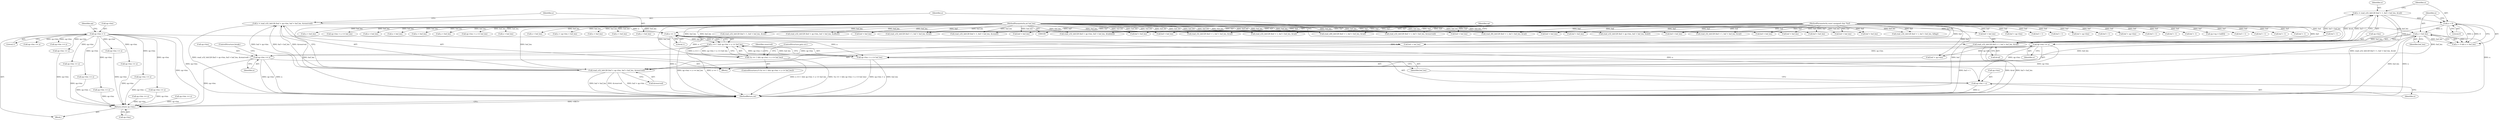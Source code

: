digraph "0_radare2_52b1526443c1f433087928291d1c3d37a5600515@API" {
"1000657" [label="(Call,n = read_u32_leb128 (buf + op->len, buf + buf_len, &reserved))"];
"1000659" [label="(Call,read_u32_leb128 (buf + op->len, buf + buf_len, &reserved))"];
"1000102" [label="(MethodParameterIn,const unsigned char *buf)"];
"1000652" [label="(Call,op->len += n)"];
"1000645" [label="(Call,n > 0)"];
"1000631" [label="(Call,n = read_u32_leb128 (buf + 1, buf + buf_len, &val))"];
"1000633" [label="(Call,read_u32_leb128 (buf + 1, buf + buf_len, &val))"];
"1000103" [label="(MethodParameterIn,int buf_len)"];
"1000648" [label="(Call,n < buf_len)"];
"1000105" [label="(Call,op->len = 1)"];
"1000673" [label="(Call,n == 1)"];
"1000672" [label="(Call,n == 1 && op->len + n <= buf_len)"];
"1000671" [label="(Call,!(n == 1 && op->len + n <= buf_len))"];
"1000676" [label="(Call,op->len + n <= buf_len)"];
"1000677" [label="(Call,op->len + n)"];
"1000698" [label="(Call,op->len += n)"];
"1001053" [label="(Return,return op->len;)"];
"1000830" [label="(Call,op->len + n <= buf_len)"];
"1000530" [label="(Call,buf + op->len)"];
"1000660" [label="(Call,buf + op->len)"];
"1000718" [label="(Call,buf + 1)"];
"1000913" [label="(Call,buf + 1)"];
"1000454" [label="(Call,buf + buf_len)"];
"1000631" [label="(Call,n = read_u32_leb128 (buf + 1, buf + buf_len, &val))"];
"1000670" [label="(ControlStructure,if (!(n == 1 && op->len + n <= buf_len)))"];
"1000965" [label="(Call,op->len += n)"];
"1000897" [label="(Call,op->len += n)"];
"1000646" [label="(Identifier,n)"];
"1001035" [label="(Call,n < buf_len)"];
"1000105" [label="(Call,op->len = 1)"];
"1000402" [label="(Call,buf + buf_len)"];
"1000984" [label="(Call,buf + buf_len)"];
"1000427" [label="(Call,op->len += n)"];
"1000514" [label="(Call,op->len + n <= buf_len)"];
"1000678" [label="(Call,op->len)"];
"1000814" [label="(Call,buf + op->len)"];
"1000645" [label="(Call,n > 0)"];
"1000916" [label="(Call,buf + buf_len)"];
"1000659" [label="(Call,read_u32_leb128 (buf + op->len, buf + buf_len, &reserved))"];
"1000931" [label="(Call,op->len += n)"];
"1000677" [label="(Call,op->len + n)"];
"1000674" [label="(Identifier,n)"];
"1000656" [label="(Identifier,n)"];
"1000652" [label="(Call,op->len += n)"];
"1000787" [label="(Call,read_u32_leb128 (buf + 1, buf + buf_len, &flag))"];
"1000112" [label="(Identifier,op)"];
"1001045" [label="(Call,op->len += n)"];
"1000657" [label="(Call,n = read_u32_leb128 (buf + op->len, buf + buf_len, &reserved))"];
"1000791" [label="(Call,buf + buf_len)"];
"1000912" [label="(Call,read_i32_leb128 (buf + 1, buf + buf_len, &val))"];
"1000732" [label="(Call,n < buf_len)"];
"1000306" [label="(Call,n < buf_len)"];
"1000788" [label="(Call,buf + 1)"];
"1000633" [label="(Call,read_u32_leb128 (buf + 1, buf + buf_len, &val))"];
"1000529" [label="(Call,read_u32_leb128 (buf + op->len, buf + buf_len, &def))"];
"1000500" [label="(Call,buf + op->len)"];
"1000675" [label="(Literal,1)"];
"1000291" [label="(Call,read_i32_leb128 (buf + 1, buf + buf_len, &val))"];
"1000658" [label="(Identifier,n)"];
"1000699" [label="(Call,op->len)"];
"1000721" [label="(Call,buf + buf_len)"];
"1000381" [label="(Call,op->len += n)"];
"1000813" [label="(Call,read_u32_leb128 (buf + op->len, buf + buf_len, &offset))"];
"1000681" [label="(Identifier,n)"];
"1000554" [label="(Call,op->len += n)"];
"1000451" [label="(Call,buf + 1)"];
"1000981" [label="(Call,buf + 1)"];
"1000398" [label="(Call,read_u32_leb128 (buf + 1, buf + buf_len, &val))"];
"1000637" [label="(Call,buf + buf_len)"];
"1000947" [label="(Call,buf + 1)"];
"1000450" [label="(Call,read_u32_leb128 (buf + 1, buf + buf_len, &count))"];
"1000110" [label="(Call,op->op = buf[0])"];
"1000499" [label="(Call,read_u32_leb128 (buf + op->len, buf + buf_len, &table[i]))"];
"1000880" [label="(Call,n < buf_len)"];
"1000961" [label="(Call,n < buf_len)"];
"1000995" [label="(Call,n < buf_len)"];
"1000869" [label="(Call,buf + buf_len)"];
"1000703" [label="(ControlStructure,break;)"];
"1000671" [label="(Call,!(n == 1 && op->len + n <= buf_len))"];
"1000109" [label="(Literal,1)"];
"1000717" [label="(Call,read_u32_leb128 (buf + 1, buf + buf_len, &val))"];
"1000673" [label="(Call,n == 1)"];
"1000465" [label="(Call,n < buf_len)"];
"1000649" [label="(Identifier,n)"];
"1000665" [label="(Call,buf + buf_len)"];
"1000682" [label="(Identifier,buf_len)"];
"1000865" [label="(Call,read_u32_leb128 (buf + 1, buf + buf_len, &reserved))"];
"1000698" [label="(Call,op->len += n)"];
"1000946" [label="(Call,read_i64_leb128 (buf + 1, buf + buf_len, &val))"];
"1000295" [label="(Call,buf + buf_len)"];
"1000683" [label="(ControlStructure,goto err;)"];
"1000648" [label="(Call,n < buf_len)"];
"1000702" [label="(Identifier,n)"];
"1000292" [label="(Call,buf + 1)"];
"1000802" [label="(Call,n < buf_len)"];
"1001020" [label="(Call,read_u64_leb128 (buf + 1, buf + buf_len, &val))"];
"1000746" [label="(Call,op->len += n)"];
"1000535" [label="(Call,buf + buf_len)"];
"1001024" [label="(Call,buf + buf_len)"];
"1000650" [label="(Identifier,buf_len)"];
"1000672" [label="(Call,n == 1 && op->len + n <= buf_len)"];
"1000644" [label="(Call,n > 0 && n < buf_len)"];
"1001021" [label="(Call,buf + 1)"];
"1000505" [label="(Call,buf + buf_len)"];
"1000866" [label="(Call,buf + 1)"];
"1000676" [label="(Call,op->len + n <= buf_len)"];
"1000685" [label="(Identifier,reserved)"];
"1001073" [label="(MethodReturn,int)"];
"1000482" [label="(Call,op->len += n)"];
"1000849" [label="(Call,op->len += n)"];
"1000668" [label="(Call,&reserved)"];
"1000634" [label="(Call,buf + 1)"];
"1000546" [label="(Call,n + op->len < buf_len)"];
"1000106" [label="(Call,op->len)"];
"1001005" [label="(Call,op->len += n)"];
"1000103" [label="(MethodParameterIn,int buf_len)"];
"1000980" [label="(Call,read_u32_leb128 (buf + 1, buf + buf_len, &val))"];
"1000399" [label="(Call,buf + 1)"];
"1000653" [label="(Call,op->len)"];
"1000413" [label="(Call,n < buf_len)"];
"1000104" [label="(Block,)"];
"1000102" [label="(MethodParameterIn,const unsigned char *buf)"];
"1000806" [label="(Call,op->len += n)"];
"1000819" [label="(Call,buf + buf_len)"];
"1001053" [label="(Return,return op->len;)"];
"1000632" [label="(Identifier,n)"];
"1000621" [label="(Block,)"];
"1001054" [label="(Call,op->len)"];
"1000647" [label="(Literal,0)"];
"1000927" [label="(Call,n < buf_len)"];
"1000640" [label="(Call,&val)"];
"1000950" [label="(Call,buf + buf_len)"];
"1000679" [label="(Identifier,op)"];
"1000657" -> "1000621"  [label="AST: "];
"1000657" -> "1000659"  [label="CFG: "];
"1000658" -> "1000657"  [label="AST: "];
"1000659" -> "1000657"  [label="AST: "];
"1000674" -> "1000657"  [label="CFG: "];
"1000657" -> "1001073"  [label="DDG: read_u32_leb128 (buf + op->len, buf + buf_len, &reserved)"];
"1000659" -> "1000657"  [label="DDG: buf + op->len"];
"1000659" -> "1000657"  [label="DDG: buf + buf_len"];
"1000659" -> "1000657"  [label="DDG: &reserved"];
"1000657" -> "1000673"  [label="DDG: n"];
"1000659" -> "1000668"  [label="CFG: "];
"1000660" -> "1000659"  [label="AST: "];
"1000665" -> "1000659"  [label="AST: "];
"1000668" -> "1000659"  [label="AST: "];
"1000659" -> "1001073"  [label="DDG: buf + op->len"];
"1000659" -> "1001073"  [label="DDG: &reserved"];
"1000659" -> "1001073"  [label="DDG: buf + buf_len"];
"1000102" -> "1000659"  [label="DDG: buf"];
"1000652" -> "1000659"  [label="DDG: op->len"];
"1000648" -> "1000659"  [label="DDG: buf_len"];
"1000103" -> "1000659"  [label="DDG: buf_len"];
"1000102" -> "1000100"  [label="AST: "];
"1000102" -> "1001073"  [label="DDG: buf"];
"1000102" -> "1000110"  [label="DDG: buf"];
"1000102" -> "1000291"  [label="DDG: buf"];
"1000102" -> "1000292"  [label="DDG: buf"];
"1000102" -> "1000295"  [label="DDG: buf"];
"1000102" -> "1000398"  [label="DDG: buf"];
"1000102" -> "1000399"  [label="DDG: buf"];
"1000102" -> "1000402"  [label="DDG: buf"];
"1000102" -> "1000450"  [label="DDG: buf"];
"1000102" -> "1000451"  [label="DDG: buf"];
"1000102" -> "1000454"  [label="DDG: buf"];
"1000102" -> "1000499"  [label="DDG: buf"];
"1000102" -> "1000500"  [label="DDG: buf"];
"1000102" -> "1000505"  [label="DDG: buf"];
"1000102" -> "1000529"  [label="DDG: buf"];
"1000102" -> "1000530"  [label="DDG: buf"];
"1000102" -> "1000535"  [label="DDG: buf"];
"1000102" -> "1000633"  [label="DDG: buf"];
"1000102" -> "1000634"  [label="DDG: buf"];
"1000102" -> "1000637"  [label="DDG: buf"];
"1000102" -> "1000660"  [label="DDG: buf"];
"1000102" -> "1000665"  [label="DDG: buf"];
"1000102" -> "1000717"  [label="DDG: buf"];
"1000102" -> "1000718"  [label="DDG: buf"];
"1000102" -> "1000721"  [label="DDG: buf"];
"1000102" -> "1000787"  [label="DDG: buf"];
"1000102" -> "1000788"  [label="DDG: buf"];
"1000102" -> "1000791"  [label="DDG: buf"];
"1000102" -> "1000813"  [label="DDG: buf"];
"1000102" -> "1000814"  [label="DDG: buf"];
"1000102" -> "1000819"  [label="DDG: buf"];
"1000102" -> "1000865"  [label="DDG: buf"];
"1000102" -> "1000866"  [label="DDG: buf"];
"1000102" -> "1000869"  [label="DDG: buf"];
"1000102" -> "1000912"  [label="DDG: buf"];
"1000102" -> "1000913"  [label="DDG: buf"];
"1000102" -> "1000916"  [label="DDG: buf"];
"1000102" -> "1000946"  [label="DDG: buf"];
"1000102" -> "1000947"  [label="DDG: buf"];
"1000102" -> "1000950"  [label="DDG: buf"];
"1000102" -> "1000980"  [label="DDG: buf"];
"1000102" -> "1000981"  [label="DDG: buf"];
"1000102" -> "1000984"  [label="DDG: buf"];
"1000102" -> "1001020"  [label="DDG: buf"];
"1000102" -> "1001021"  [label="DDG: buf"];
"1000102" -> "1001024"  [label="DDG: buf"];
"1000652" -> "1000621"  [label="AST: "];
"1000652" -> "1000656"  [label="CFG: "];
"1000653" -> "1000652"  [label="AST: "];
"1000656" -> "1000652"  [label="AST: "];
"1000658" -> "1000652"  [label="CFG: "];
"1000645" -> "1000652"  [label="DDG: n"];
"1000648" -> "1000652"  [label="DDG: n"];
"1000105" -> "1000652"  [label="DDG: op->len"];
"1000652" -> "1000660"  [label="DDG: op->len"];
"1000652" -> "1000676"  [label="DDG: op->len"];
"1000652" -> "1000677"  [label="DDG: op->len"];
"1000652" -> "1000698"  [label="DDG: op->len"];
"1000645" -> "1000644"  [label="AST: "];
"1000645" -> "1000647"  [label="CFG: "];
"1000646" -> "1000645"  [label="AST: "];
"1000647" -> "1000645"  [label="AST: "];
"1000649" -> "1000645"  [label="CFG: "];
"1000644" -> "1000645"  [label="CFG: "];
"1000645" -> "1001073"  [label="DDG: n"];
"1000645" -> "1000644"  [label="DDG: n"];
"1000645" -> "1000644"  [label="DDG: 0"];
"1000631" -> "1000645"  [label="DDG: n"];
"1000645" -> "1000648"  [label="DDG: n"];
"1000631" -> "1000621"  [label="AST: "];
"1000631" -> "1000633"  [label="CFG: "];
"1000632" -> "1000631"  [label="AST: "];
"1000633" -> "1000631"  [label="AST: "];
"1000646" -> "1000631"  [label="CFG: "];
"1000631" -> "1001073"  [label="DDG: read_u32_leb128 (buf + 1, buf + buf_len, &val)"];
"1000633" -> "1000631"  [label="DDG: buf + 1"];
"1000633" -> "1000631"  [label="DDG: buf + buf_len"];
"1000633" -> "1000631"  [label="DDG: &val"];
"1000633" -> "1000640"  [label="CFG: "];
"1000634" -> "1000633"  [label="AST: "];
"1000637" -> "1000633"  [label="AST: "];
"1000640" -> "1000633"  [label="AST: "];
"1000633" -> "1001073"  [label="DDG: &val"];
"1000633" -> "1001073"  [label="DDG: buf + buf_len"];
"1000633" -> "1001073"  [label="DDG: buf + 1"];
"1000103" -> "1000633"  [label="DDG: buf_len"];
"1000103" -> "1000100"  [label="AST: "];
"1000103" -> "1001073"  [label="DDG: buf_len"];
"1000103" -> "1000291"  [label="DDG: buf_len"];
"1000103" -> "1000295"  [label="DDG: buf_len"];
"1000103" -> "1000306"  [label="DDG: buf_len"];
"1000103" -> "1000398"  [label="DDG: buf_len"];
"1000103" -> "1000402"  [label="DDG: buf_len"];
"1000103" -> "1000413"  [label="DDG: buf_len"];
"1000103" -> "1000450"  [label="DDG: buf_len"];
"1000103" -> "1000454"  [label="DDG: buf_len"];
"1000103" -> "1000465"  [label="DDG: buf_len"];
"1000103" -> "1000499"  [label="DDG: buf_len"];
"1000103" -> "1000505"  [label="DDG: buf_len"];
"1000103" -> "1000514"  [label="DDG: buf_len"];
"1000103" -> "1000529"  [label="DDG: buf_len"];
"1000103" -> "1000535"  [label="DDG: buf_len"];
"1000103" -> "1000546"  [label="DDG: buf_len"];
"1000103" -> "1000637"  [label="DDG: buf_len"];
"1000103" -> "1000648"  [label="DDG: buf_len"];
"1000103" -> "1000665"  [label="DDG: buf_len"];
"1000103" -> "1000676"  [label="DDG: buf_len"];
"1000103" -> "1000717"  [label="DDG: buf_len"];
"1000103" -> "1000721"  [label="DDG: buf_len"];
"1000103" -> "1000732"  [label="DDG: buf_len"];
"1000103" -> "1000787"  [label="DDG: buf_len"];
"1000103" -> "1000791"  [label="DDG: buf_len"];
"1000103" -> "1000802"  [label="DDG: buf_len"];
"1000103" -> "1000813"  [label="DDG: buf_len"];
"1000103" -> "1000819"  [label="DDG: buf_len"];
"1000103" -> "1000830"  [label="DDG: buf_len"];
"1000103" -> "1000865"  [label="DDG: buf_len"];
"1000103" -> "1000869"  [label="DDG: buf_len"];
"1000103" -> "1000880"  [label="DDG: buf_len"];
"1000103" -> "1000912"  [label="DDG: buf_len"];
"1000103" -> "1000916"  [label="DDG: buf_len"];
"1000103" -> "1000927"  [label="DDG: buf_len"];
"1000103" -> "1000946"  [label="DDG: buf_len"];
"1000103" -> "1000950"  [label="DDG: buf_len"];
"1000103" -> "1000961"  [label="DDG: buf_len"];
"1000103" -> "1000980"  [label="DDG: buf_len"];
"1000103" -> "1000984"  [label="DDG: buf_len"];
"1000103" -> "1000995"  [label="DDG: buf_len"];
"1000103" -> "1001020"  [label="DDG: buf_len"];
"1000103" -> "1001024"  [label="DDG: buf_len"];
"1000103" -> "1001035"  [label="DDG: buf_len"];
"1000648" -> "1000644"  [label="AST: "];
"1000648" -> "1000650"  [label="CFG: "];
"1000649" -> "1000648"  [label="AST: "];
"1000650" -> "1000648"  [label="AST: "];
"1000644" -> "1000648"  [label="CFG: "];
"1000648" -> "1001073"  [label="DDG: buf_len"];
"1000648" -> "1001073"  [label="DDG: n"];
"1000648" -> "1000644"  [label="DDG: n"];
"1000648" -> "1000644"  [label="DDG: buf_len"];
"1000648" -> "1000665"  [label="DDG: buf_len"];
"1000648" -> "1000676"  [label="DDG: buf_len"];
"1000105" -> "1000104"  [label="AST: "];
"1000105" -> "1000109"  [label="CFG: "];
"1000106" -> "1000105"  [label="AST: "];
"1000109" -> "1000105"  [label="AST: "];
"1000112" -> "1000105"  [label="CFG: "];
"1000105" -> "1001073"  [label="DDG: op->len"];
"1000105" -> "1000381"  [label="DDG: op->len"];
"1000105" -> "1000427"  [label="DDG: op->len"];
"1000105" -> "1000482"  [label="DDG: op->len"];
"1000105" -> "1000746"  [label="DDG: op->len"];
"1000105" -> "1000806"  [label="DDG: op->len"];
"1000105" -> "1000897"  [label="DDG: op->len"];
"1000105" -> "1000931"  [label="DDG: op->len"];
"1000105" -> "1000965"  [label="DDG: op->len"];
"1000105" -> "1001005"  [label="DDG: op->len"];
"1000105" -> "1001045"  [label="DDG: op->len"];
"1000105" -> "1001053"  [label="DDG: op->len"];
"1000673" -> "1000672"  [label="AST: "];
"1000673" -> "1000675"  [label="CFG: "];
"1000674" -> "1000673"  [label="AST: "];
"1000675" -> "1000673"  [label="AST: "];
"1000679" -> "1000673"  [label="CFG: "];
"1000672" -> "1000673"  [label="CFG: "];
"1000673" -> "1001073"  [label="DDG: n"];
"1000673" -> "1000672"  [label="DDG: n"];
"1000673" -> "1000672"  [label="DDG: 1"];
"1000673" -> "1000676"  [label="DDG: n"];
"1000673" -> "1000677"  [label="DDG: n"];
"1000673" -> "1000698"  [label="DDG: n"];
"1000672" -> "1000671"  [label="AST: "];
"1000672" -> "1000676"  [label="CFG: "];
"1000676" -> "1000672"  [label="AST: "];
"1000671" -> "1000672"  [label="CFG: "];
"1000672" -> "1001073"  [label="DDG: op->len + n <= buf_len"];
"1000672" -> "1001073"  [label="DDG: n == 1"];
"1000672" -> "1000671"  [label="DDG: n == 1"];
"1000672" -> "1000671"  [label="DDG: op->len + n <= buf_len"];
"1000676" -> "1000672"  [label="DDG: op->len + n"];
"1000676" -> "1000672"  [label="DDG: buf_len"];
"1000671" -> "1000670"  [label="AST: "];
"1000683" -> "1000671"  [label="CFG: "];
"1000685" -> "1000671"  [label="CFG: "];
"1000671" -> "1001073"  [label="DDG: n == 1 && op->len + n <= buf_len"];
"1000671" -> "1001073"  [label="DDG: !(n == 1 && op->len + n <= buf_len)"];
"1000676" -> "1000682"  [label="CFG: "];
"1000677" -> "1000676"  [label="AST: "];
"1000682" -> "1000676"  [label="AST: "];
"1000676" -> "1001073"  [label="DDG: buf_len"];
"1000676" -> "1001073"  [label="DDG: op->len + n"];
"1000677" -> "1000681"  [label="CFG: "];
"1000678" -> "1000677"  [label="AST: "];
"1000681" -> "1000677"  [label="AST: "];
"1000682" -> "1000677"  [label="CFG: "];
"1000677" -> "1001073"  [label="DDG: n"];
"1000698" -> "1000621"  [label="AST: "];
"1000698" -> "1000702"  [label="CFG: "];
"1000699" -> "1000698"  [label="AST: "];
"1000702" -> "1000698"  [label="AST: "];
"1000703" -> "1000698"  [label="CFG: "];
"1000698" -> "1001073"  [label="DDG: op->len"];
"1000698" -> "1001073"  [label="DDG: n"];
"1000698" -> "1001053"  [label="DDG: op->len"];
"1001053" -> "1000104"  [label="AST: "];
"1001053" -> "1001054"  [label="CFG: "];
"1001054" -> "1001053"  [label="AST: "];
"1001073" -> "1001053"  [label="CFG: "];
"1001053" -> "1001073"  [label="DDG: <RET>"];
"1000427" -> "1001053"  [label="DDG: op->len"];
"1000849" -> "1001053"  [label="DDG: op->len"];
"1000746" -> "1001053"  [label="DDG: op->len"];
"1000897" -> "1001053"  [label="DDG: op->len"];
"1000965" -> "1001053"  [label="DDG: op->len"];
"1000381" -> "1001053"  [label="DDG: op->len"];
"1000931" -> "1001053"  [label="DDG: op->len"];
"1001005" -> "1001053"  [label="DDG: op->len"];
"1001045" -> "1001053"  [label="DDG: op->len"];
"1000554" -> "1001053"  [label="DDG: op->len"];
}
